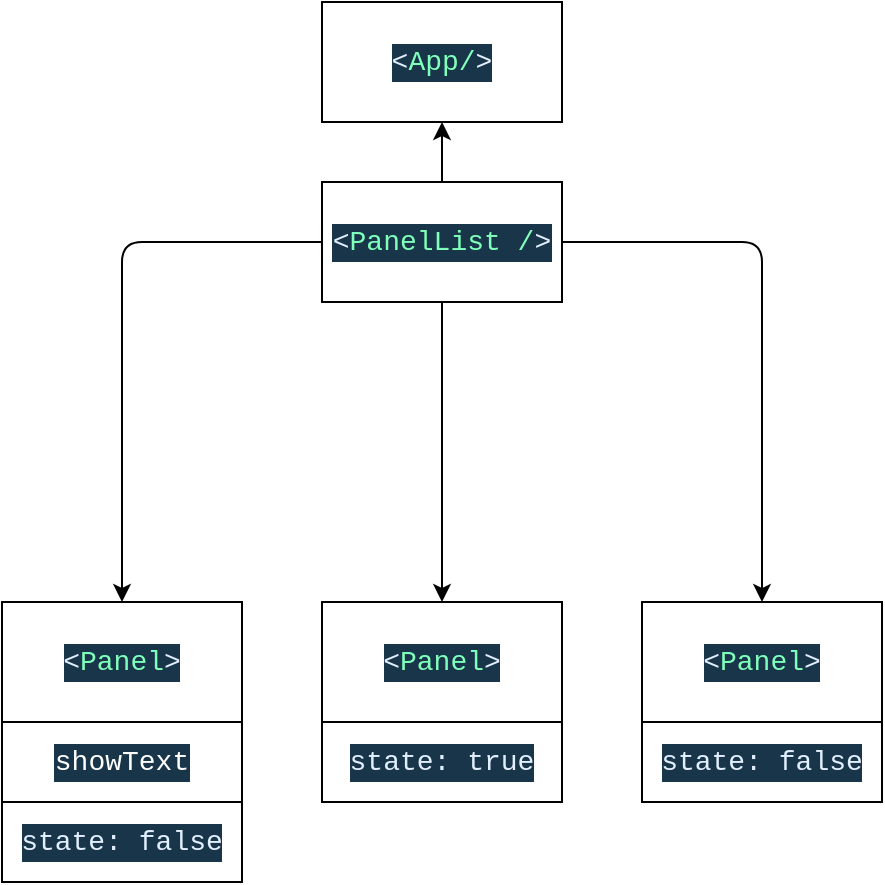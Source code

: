 <mxfile>
    <diagram id="yn4HMiLhbowAnRHB-dp4" name="Page-1">
        <mxGraphModel dx="772" dy="1446" grid="1" gridSize="10" guides="1" tooltips="1" connect="1" arrows="1" fold="1" page="1" pageScale="1" pageWidth="850" pageHeight="1100" math="0" shadow="0">
            <root>
                <mxCell id="0"/>
                <mxCell id="1" parent="0"/>
                <mxCell id="9" style="edgeStyle=orthogonalEdgeStyle;html=1;entryX=0.5;entryY=0;entryDx=0;entryDy=0;" edge="1" parent="1" source="2" target="3">
                    <mxGeometry relative="1" as="geometry"/>
                </mxCell>
                <mxCell id="10" style="edgeStyle=orthogonalEdgeStyle;html=1;entryX=0.5;entryY=0;entryDx=0;entryDy=0;" edge="1" parent="1" source="2" target="4">
                    <mxGeometry relative="1" as="geometry"/>
                </mxCell>
                <mxCell id="11" style="edgeStyle=orthogonalEdgeStyle;html=1;exitX=1;exitY=0.5;exitDx=0;exitDy=0;entryX=0.5;entryY=0;entryDx=0;entryDy=0;" edge="1" parent="1" source="2" target="5">
                    <mxGeometry relative="1" as="geometry"/>
                </mxCell>
                <mxCell id="14" value="" style="edgeStyle=orthogonalEdgeStyle;html=1;" edge="1" parent="1" source="2" target="13">
                    <mxGeometry relative="1" as="geometry"/>
                </mxCell>
                <mxCell id="2" value="&lt;div style=&quot;color: rgb(255, 255, 255); background-color: rgb(25, 53, 73); font-family: &amp;quot;Cascadia code PL&amp;quot;, Menlo, Monaco, &amp;quot;Courier New&amp;quot;, monospace, Consolas, &amp;quot;Courier New&amp;quot;, monospace; font-size: 14px; line-height: 19px;&quot;&gt;&lt;span style=&quot;color: #e1efff;&quot;&gt;&amp;lt;&lt;/span&gt;&lt;span style=&quot;color: #80ffbb;&quot;&gt;PanelList /&lt;/span&gt;&lt;span style=&quot;color: #e1efff;&quot;&gt;&amp;gt;&lt;/span&gt;&lt;/div&gt;" style="rounded=0;whiteSpace=wrap;html=1;" vertex="1" parent="1">
                    <mxGeometry x="280" y="-50" width="120" height="60" as="geometry"/>
                </mxCell>
                <mxCell id="3" value="&lt;div style=&quot;color: rgb(255, 255, 255); background-color: rgb(25, 53, 73); font-family: &amp;quot;Cascadia code PL&amp;quot;, Menlo, Monaco, &amp;quot;Courier New&amp;quot;, monospace, Consolas, &amp;quot;Courier New&amp;quot;, monospace; font-size: 14px; line-height: 19px;&quot;&gt;&lt;div style=&quot;line-height: 19px;&quot;&gt;&lt;span style=&quot;color: #e1efff;&quot;&gt;&amp;lt;&lt;/span&gt;&lt;span style=&quot;color: #80ffbb;&quot;&gt;Panel&lt;/span&gt;&lt;span style=&quot;color: #e1efff;&quot;&gt;&amp;gt;&lt;/span&gt;&lt;/div&gt;&lt;/div&gt;" style="rounded=0;whiteSpace=wrap;html=1;" vertex="1" parent="1">
                    <mxGeometry x="120" y="160" width="120" height="60" as="geometry"/>
                </mxCell>
                <mxCell id="4" value="&lt;div style=&quot;color: rgb(255, 255, 255); background-color: rgb(25, 53, 73); font-family: &amp;quot;Cascadia code PL&amp;quot;, Menlo, Monaco, &amp;quot;Courier New&amp;quot;, monospace, Consolas, &amp;quot;Courier New&amp;quot;, monospace; font-size: 14px; line-height: 19px;&quot;&gt;&lt;div style=&quot;line-height: 19px;&quot;&gt;&lt;span style=&quot;color: #e1efff;&quot;&gt;&amp;lt;&lt;/span&gt;&lt;span style=&quot;color: #80ffbb;&quot;&gt;Panel&lt;/span&gt;&lt;span style=&quot;color: #e1efff;&quot;&gt;&amp;gt;&lt;/span&gt;&lt;/div&gt;&lt;/div&gt;" style="rounded=0;whiteSpace=wrap;html=1;" vertex="1" parent="1">
                    <mxGeometry x="280" y="160" width="120" height="60" as="geometry"/>
                </mxCell>
                <mxCell id="5" value="&lt;div style=&quot;color: rgb(255, 255, 255); background-color: rgb(25, 53, 73); font-family: &amp;quot;Cascadia code PL&amp;quot;, Menlo, Monaco, &amp;quot;Courier New&amp;quot;, monospace, Consolas, &amp;quot;Courier New&amp;quot;, monospace; font-size: 14px; line-height: 19px;&quot;&gt;&lt;div style=&quot;line-height: 19px;&quot;&gt;&lt;span style=&quot;color: #e1efff;&quot;&gt;&amp;lt;&lt;/span&gt;&lt;span style=&quot;color: #80ffbb;&quot;&gt;Panel&lt;/span&gt;&lt;span style=&quot;color: #e1efff;&quot;&gt;&amp;gt;&lt;/span&gt;&lt;/div&gt;&lt;/div&gt;" style="rounded=0;whiteSpace=wrap;html=1;" vertex="1" parent="1">
                    <mxGeometry x="440" y="160" width="120" height="60" as="geometry"/>
                </mxCell>
                <mxCell id="6" value="&lt;div style=&quot;background-color: rgb(25, 53, 73); font-family: &amp;quot;Cascadia code PL&amp;quot;, Menlo, Monaco, &amp;quot;Courier New&amp;quot;, monospace, Consolas, &amp;quot;Courier New&amp;quot;, monospace; font-size: 14px; line-height: 19px;&quot;&gt;&lt;div style=&quot;line-height: 19px;&quot;&gt;&lt;font color=&quot;#e1efff&quot;&gt;state: false&lt;/font&gt;&lt;/div&gt;&lt;/div&gt;" style="rounded=0;whiteSpace=wrap;html=1;" vertex="1" parent="1">
                    <mxGeometry x="120" y="260" width="120" height="40" as="geometry"/>
                </mxCell>
                <mxCell id="7" value="&lt;div style=&quot;background-color: rgb(25, 53, 73); font-family: &amp;quot;Cascadia code PL&amp;quot;, Menlo, Monaco, &amp;quot;Courier New&amp;quot;, monospace, Consolas, &amp;quot;Courier New&amp;quot;, monospace; font-size: 14px; line-height: 19px;&quot;&gt;&lt;div style=&quot;line-height: 19px;&quot;&gt;&lt;font color=&quot;#e1efff&quot;&gt;state: true&lt;/font&gt;&lt;/div&gt;&lt;/div&gt;" style="rounded=0;whiteSpace=wrap;html=1;" vertex="1" parent="1">
                    <mxGeometry x="280" y="220" width="120" height="40" as="geometry"/>
                </mxCell>
                <mxCell id="8" value="&lt;div style=&quot;background-color: rgb(25, 53, 73); font-family: &amp;quot;Cascadia code PL&amp;quot;, Menlo, Monaco, &amp;quot;Courier New&amp;quot;, monospace, Consolas, &amp;quot;Courier New&amp;quot;, monospace; font-size: 14px; line-height: 19px;&quot;&gt;&lt;div style=&quot;line-height: 19px;&quot;&gt;&lt;font color=&quot;#e1efff&quot;&gt;state: false&lt;/font&gt;&lt;/div&gt;&lt;/div&gt;" style="rounded=0;whiteSpace=wrap;html=1;" vertex="1" parent="1">
                    <mxGeometry x="440" y="220" width="120" height="40" as="geometry"/>
                </mxCell>
                <mxCell id="12" value="&lt;div style=&quot;background-color: rgb(25, 53, 73); font-family: &amp;quot;Cascadia code PL&amp;quot;, Menlo, Monaco, &amp;quot;Courier New&amp;quot;, monospace, Consolas, &amp;quot;Courier New&amp;quot;, monospace; font-size: 14px; line-height: 19px;&quot;&gt;&lt;div style=&quot;line-height: 19px;&quot;&gt;&lt;div style=&quot;color: rgb(255, 255, 255); line-height: 19px;&quot;&gt;showText&lt;/div&gt;&lt;/div&gt;&lt;/div&gt;" style="rounded=0;whiteSpace=wrap;html=1;" vertex="1" parent="1">
                    <mxGeometry x="120" y="220" width="120" height="40" as="geometry"/>
                </mxCell>
                <mxCell id="13" value="&lt;div style=&quot;color: rgb(255, 255, 255); background-color: rgb(25, 53, 73); font-family: &amp;quot;Cascadia code PL&amp;quot;, Menlo, Monaco, &amp;quot;Courier New&amp;quot;, monospace, Consolas, &amp;quot;Courier New&amp;quot;, monospace; font-size: 14px; line-height: 19px;&quot;&gt;&lt;span style=&quot;color: #e1efff;&quot;&gt;&amp;lt;&lt;/span&gt;&lt;span style=&quot;color: #80ffbb;&quot;&gt;App/&lt;/span&gt;&lt;span style=&quot;color: #e1efff;&quot;&gt;&amp;gt;&lt;/span&gt;&lt;/div&gt;" style="rounded=0;whiteSpace=wrap;html=1;" vertex="1" parent="1">
                    <mxGeometry x="280" y="-140" width="120" height="60" as="geometry"/>
                </mxCell>
            </root>
        </mxGraphModel>
    </diagram>
</mxfile>